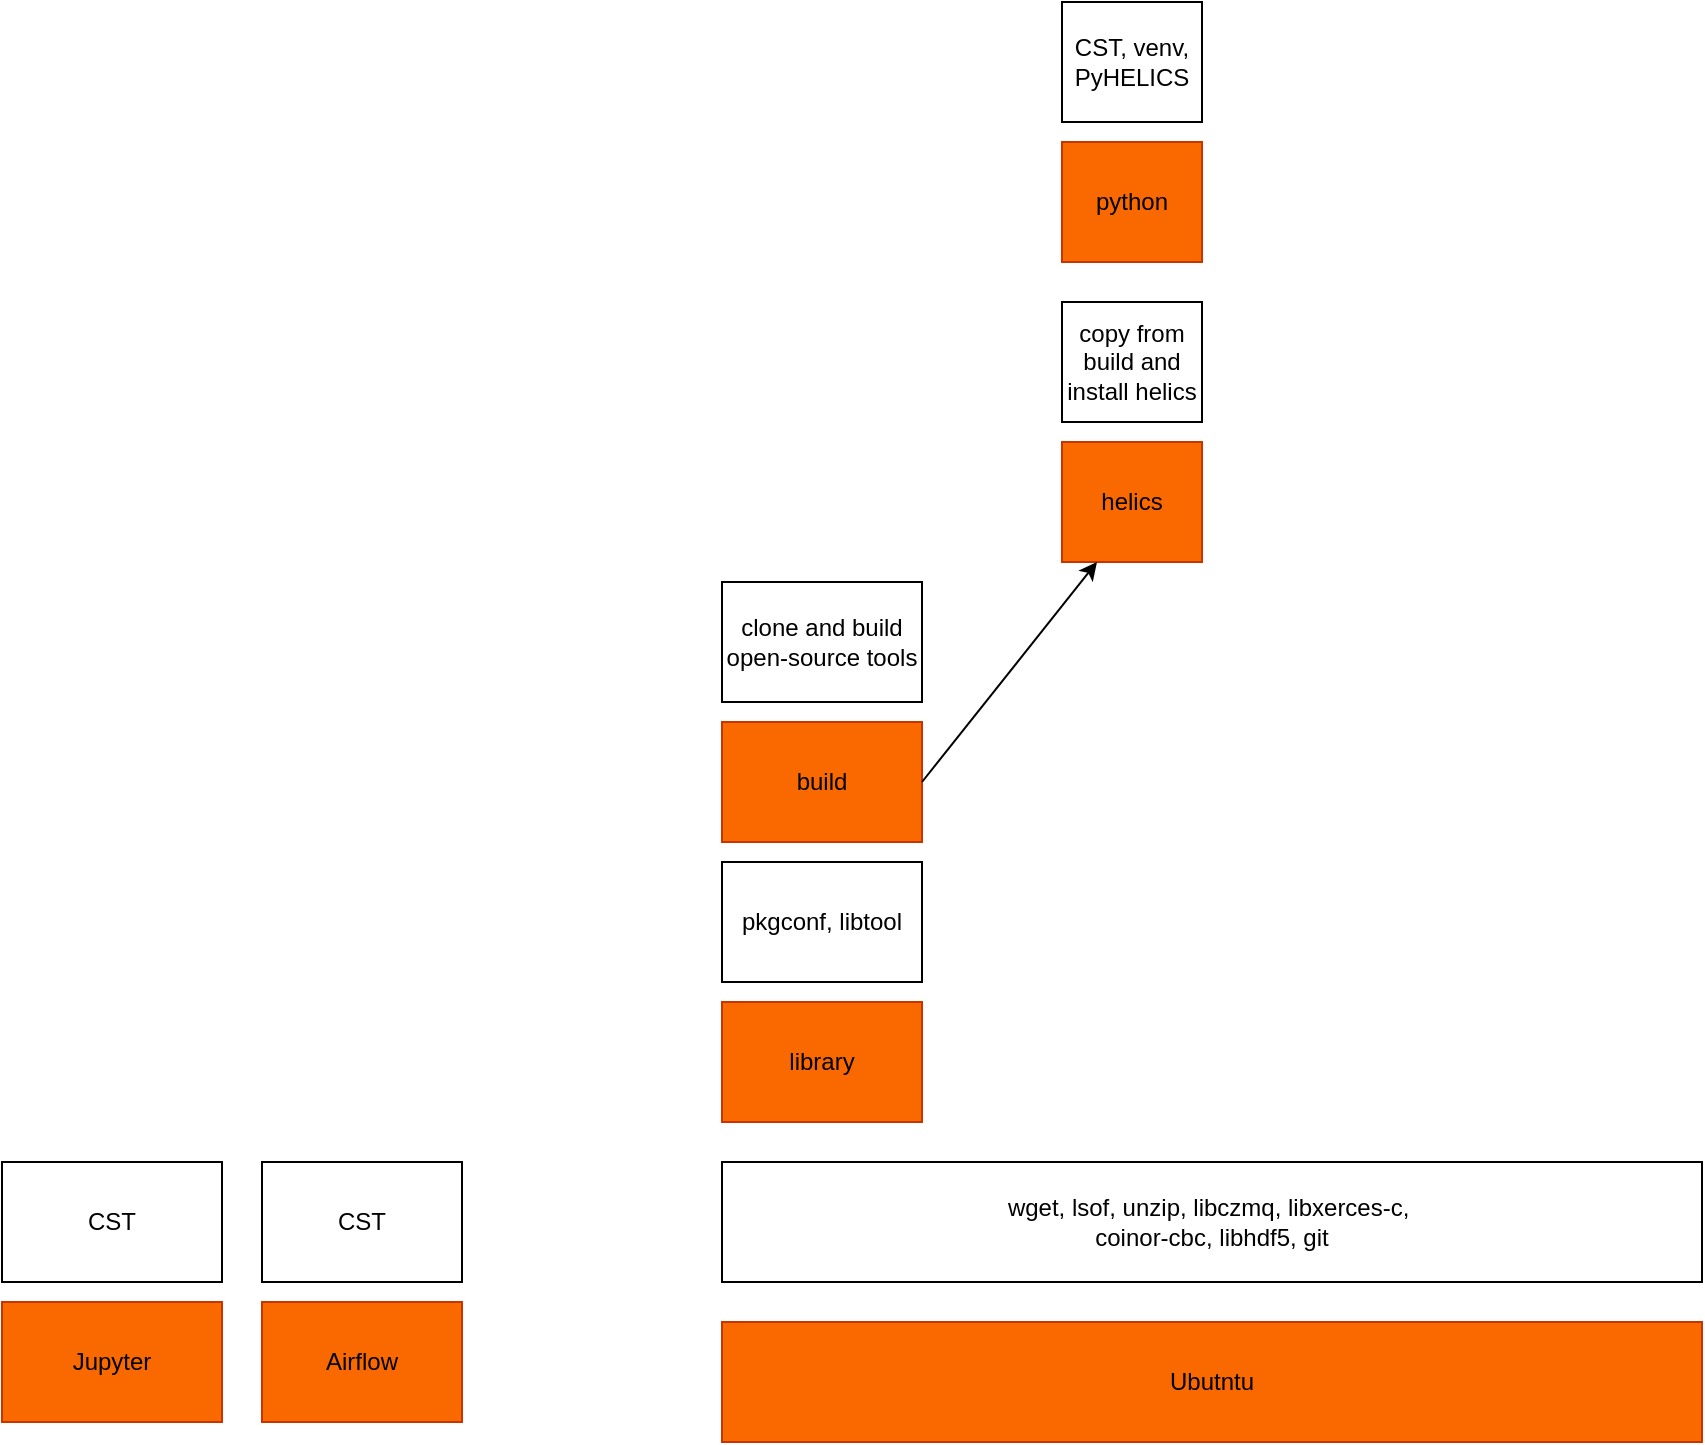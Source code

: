 <mxfile>
    <diagram id="Fd3t-GBK5l4sVY-iC-SX" name="Page-1">
        <mxGraphModel dx="929" dy="1045" grid="1" gridSize="10" guides="1" tooltips="1" connect="1" arrows="1" fold="1" page="1" pageScale="1" pageWidth="10000" pageHeight="10000" math="0" shadow="0">
            <root>
                <mxCell id="0"/>
                <mxCell id="1" parent="0"/>
                <mxCell id="2" value="Ubutntu" style="rounded=0;whiteSpace=wrap;html=1;fillColor=#fa6800;fontColor=#000000;strokeColor=#C73500;" vertex="1" parent="1">
                    <mxGeometry x="370" y="860" width="490" height="60" as="geometry"/>
                </mxCell>
                <mxCell id="3" value="wget, lsof, unzip, libczmq, libxerces-c,&amp;nbsp;&lt;br&gt;coinor-cbc, libhdf5, git" style="rounded=0;whiteSpace=wrap;html=1;" vertex="1" parent="1">
                    <mxGeometry x="370" y="780" width="490" height="60" as="geometry"/>
                </mxCell>
                <mxCell id="4" value="Jupyter" style="rounded=0;whiteSpace=wrap;html=1;fillColor=#fa6800;fontColor=#000000;strokeColor=#C73500;" vertex="1" parent="1">
                    <mxGeometry x="10" y="850" width="110" height="60" as="geometry"/>
                </mxCell>
                <mxCell id="5" value="CST" style="rounded=0;whiteSpace=wrap;html=1;" vertex="1" parent="1">
                    <mxGeometry x="10" y="780" width="110" height="60" as="geometry"/>
                </mxCell>
                <mxCell id="6" value="Airflow" style="rounded=0;whiteSpace=wrap;html=1;fillColor=#fa6800;fontColor=#000000;strokeColor=#C73500;" vertex="1" parent="1">
                    <mxGeometry x="140" y="850" width="100" height="60" as="geometry"/>
                </mxCell>
                <mxCell id="7" value="CST" style="rounded=0;whiteSpace=wrap;html=1;" vertex="1" parent="1">
                    <mxGeometry x="140" y="780" width="100" height="60" as="geometry"/>
                </mxCell>
                <mxCell id="8" value="library" style="rounded=0;whiteSpace=wrap;html=1;fillColor=#fa6800;fontColor=#000000;strokeColor=#C73500;" vertex="1" parent="1">
                    <mxGeometry x="370" y="700" width="100" height="60" as="geometry"/>
                </mxCell>
                <mxCell id="9" value="pkgconf, libtool" style="rounded=0;whiteSpace=wrap;html=1;" vertex="1" parent="1">
                    <mxGeometry x="370" y="630" width="100" height="60" as="geometry"/>
                </mxCell>
                <mxCell id="10" value="build" style="rounded=0;whiteSpace=wrap;html=1;fillColor=#fa6800;fontColor=#000000;strokeColor=#C73500;" vertex="1" parent="1">
                    <mxGeometry x="370" y="560" width="100" height="60" as="geometry"/>
                </mxCell>
                <mxCell id="12" value="clone and build open-source tools" style="rounded=0;whiteSpace=wrap;html=1;" vertex="1" parent="1">
                    <mxGeometry x="370" y="490" width="100" height="60" as="geometry"/>
                </mxCell>
                <mxCell id="13" value="helics" style="rounded=0;whiteSpace=wrap;html=1;fillColor=#fa6800;fontColor=#000000;strokeColor=#C73500;" vertex="1" parent="1">
                    <mxGeometry x="540" y="420" width="70" height="60" as="geometry"/>
                </mxCell>
                <mxCell id="14" value="copy from build and install helics" style="rounded=0;whiteSpace=wrap;html=1;" vertex="1" parent="1">
                    <mxGeometry x="540" y="350" width="70" height="60" as="geometry"/>
                </mxCell>
                <mxCell id="15" value="" style="endArrow=classic;html=1;exitX=1;exitY=0.5;exitDx=0;exitDy=0;entryX=0.25;entryY=1;entryDx=0;entryDy=0;" edge="1" parent="1" source="10" target="13">
                    <mxGeometry width="50" height="50" relative="1" as="geometry">
                        <mxPoint x="650" y="560" as="sourcePoint"/>
                        <mxPoint x="700" y="510" as="targetPoint"/>
                    </mxGeometry>
                </mxCell>
                <mxCell id="16" value="python" style="rounded=0;whiteSpace=wrap;html=1;fillColor=#fa6800;fontColor=#000000;strokeColor=#C73500;" vertex="1" parent="1">
                    <mxGeometry x="540" y="270" width="70" height="60" as="geometry"/>
                </mxCell>
                <mxCell id="17" value="CST, venv, PyHELICS" style="rounded=0;whiteSpace=wrap;html=1;" vertex="1" parent="1">
                    <mxGeometry x="540" y="200" width="70" height="60" as="geometry"/>
                </mxCell>
            </root>
        </mxGraphModel>
    </diagram>
</mxfile>